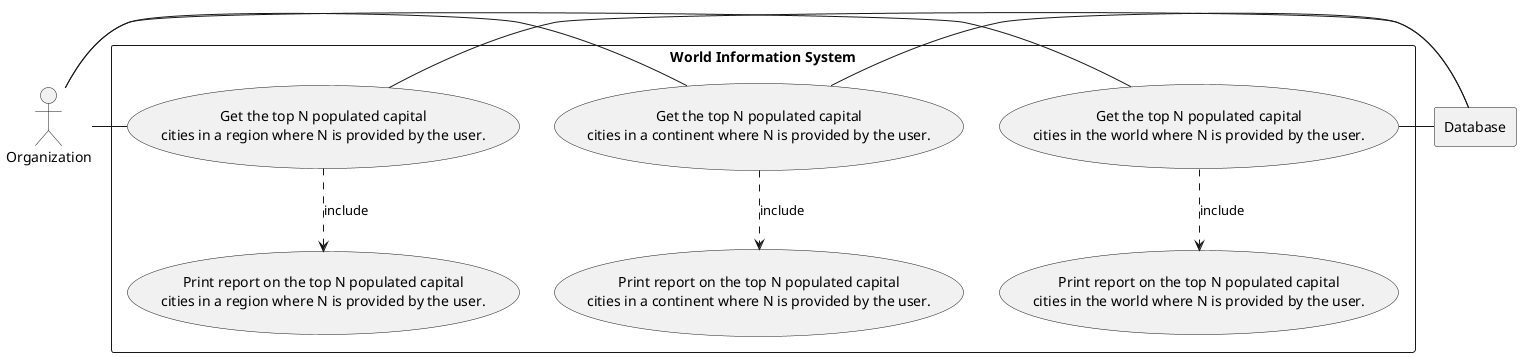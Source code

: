 @startuml

actor Organization as "Organization"

rectangle Database

rectangle "World Information System" {

    usecase UC1 as "Get the top N populated capital
    cities in the world where N is provided by the user."

    usecase UC2 as "Get the top N populated capital
    cities in a continent where N is provided by the user."

    usecase UC3 as "Get the top N populated capital
    cities in a region where N is provided by the user."

    usecase UCa as "Print report on the top N populated capital
    cities in the world where N is provided by the user."

    usecase UCb as "Print report on the top N populated capital
    cities in a continent where N is provided by the user."

    usecase UCc as "Print report on the top N populated capital
    cities in a region where N is provided by the user."


    Organization - UC1
    UC1 ..> UCa : include
    UC1 - Database

    Organization - UC2
    UC2 ..> UCb : include
    UC2 - Database

    Organization - UC3
    UC3 ..> UCc : include
    UC3 - Database

}

@enduml
